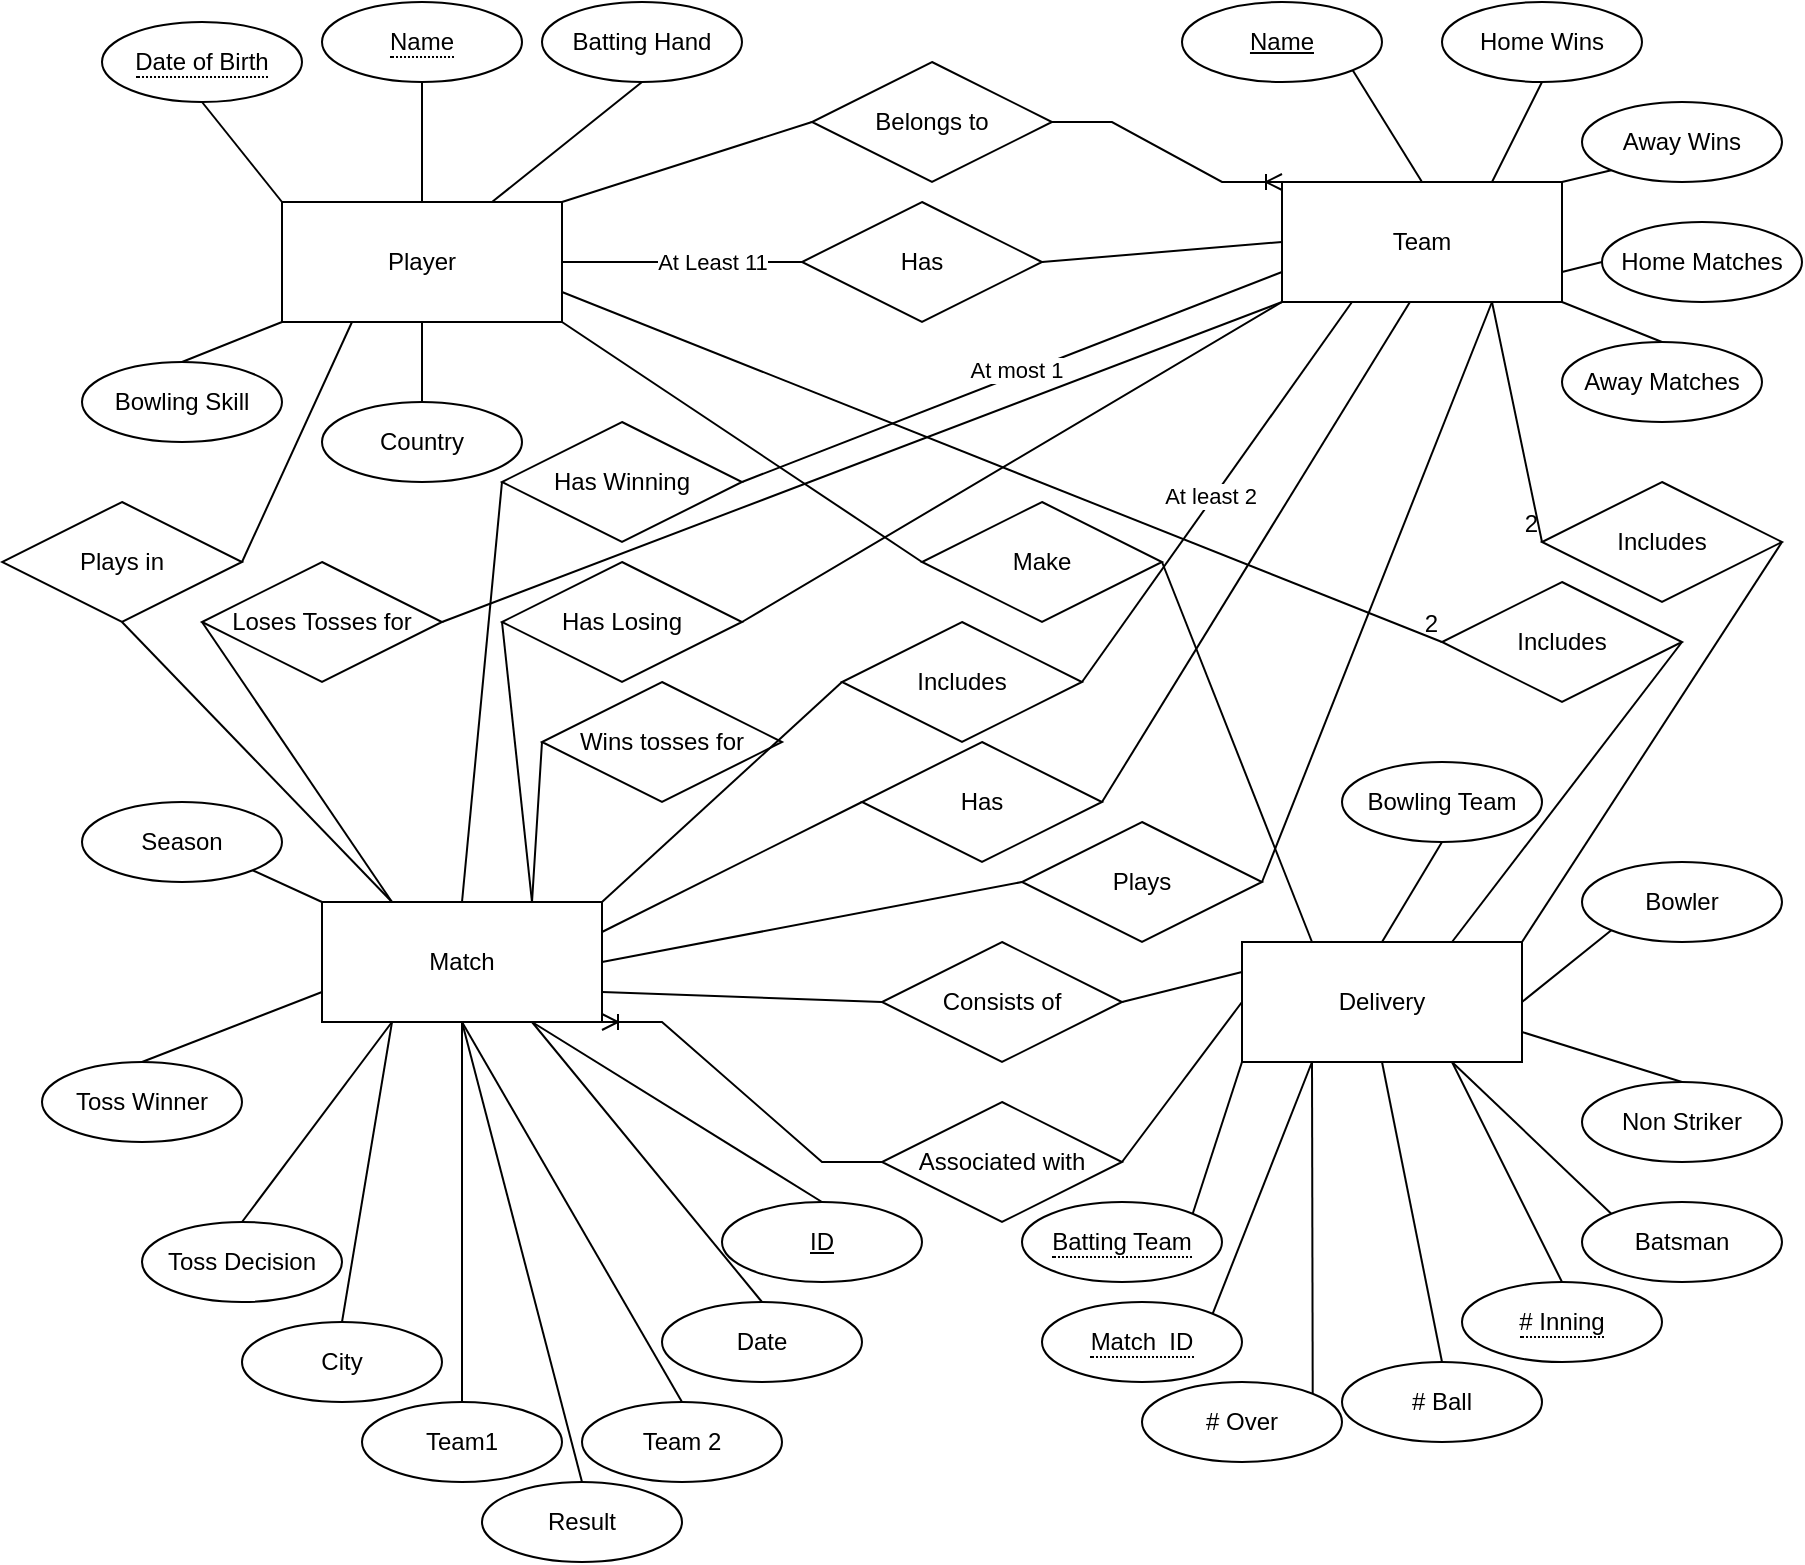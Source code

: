<mxfile version="24.0.7" type="github">
  <diagram name="Page-1" id="s7xkA5wSta2r6UFQL5zl">
    <mxGraphModel dx="1324" dy="584" grid="1" gridSize="10" guides="1" tooltips="1" connect="1" arrows="1" fold="1" page="1" pageScale="1" pageWidth="850" pageHeight="1100" math="0" shadow="0">
      <root>
        <mxCell id="0" />
        <mxCell id="1" parent="0" />
        <mxCell id="V4IDSgp5wQYeOkkttf2E-1" value="Player" style="whiteSpace=wrap;html=1;align=center;" parent="1" vertex="1">
          <mxGeometry x="100" y="110" width="140" height="60" as="geometry" />
        </mxCell>
        <mxCell id="V4IDSgp5wQYeOkkttf2E-2" value="Team" style="whiteSpace=wrap;html=1;align=center;" parent="1" vertex="1">
          <mxGeometry x="600" y="100" width="140" height="60" as="geometry" />
        </mxCell>
        <mxCell id="V4IDSgp5wQYeOkkttf2E-3" value="Delivery" style="whiteSpace=wrap;html=1;align=center;" parent="1" vertex="1">
          <mxGeometry x="580" y="480" width="140" height="60" as="geometry" />
        </mxCell>
        <mxCell id="V4IDSgp5wQYeOkkttf2E-4" value="Match" style="whiteSpace=wrap;html=1;align=center;" parent="1" vertex="1">
          <mxGeometry x="120" y="460" width="140" height="60" as="geometry" />
        </mxCell>
        <mxCell id="V4IDSgp5wQYeOkkttf2E-6" value="Associated with" style="shape=rhombus;perimeter=rhombusPerimeter;whiteSpace=wrap;html=1;align=center;" parent="1" vertex="1">
          <mxGeometry x="400" y="560" width="120" height="60" as="geometry" />
        </mxCell>
        <mxCell id="V4IDSgp5wQYeOkkttf2E-7" value="Wins tosses for" style="shape=rhombus;perimeter=rhombusPerimeter;whiteSpace=wrap;html=1;align=center;" parent="1" vertex="1">
          <mxGeometry x="230" y="350" width="120" height="60" as="geometry" />
        </mxCell>
        <mxCell id="V4IDSgp5wQYeOkkttf2E-8" value="Consists of" style="shape=rhombus;perimeter=rhombusPerimeter;whiteSpace=wrap;html=1;align=center;" parent="1" vertex="1">
          <mxGeometry x="400" y="480" width="120" height="60" as="geometry" />
        </mxCell>
        <mxCell id="V4IDSgp5wQYeOkkttf2E-9" value="Includes" style="shape=rhombus;perimeter=rhombusPerimeter;whiteSpace=wrap;html=1;align=center;" parent="1" vertex="1">
          <mxGeometry x="730" y="250" width="120" height="60" as="geometry" />
        </mxCell>
        <mxCell id="V4IDSgp5wQYeOkkttf2E-10" value="Has Losing" style="shape=rhombus;perimeter=rhombusPerimeter;whiteSpace=wrap;html=1;align=center;" parent="1" vertex="1">
          <mxGeometry x="210" y="290" width="120" height="60" as="geometry" />
        </mxCell>
        <mxCell id="V4IDSgp5wQYeOkkttf2E-11" value="Has Winning" style="shape=rhombus;perimeter=rhombusPerimeter;whiteSpace=wrap;html=1;align=center;" parent="1" vertex="1">
          <mxGeometry x="210" y="220" width="120" height="60" as="geometry" />
        </mxCell>
        <mxCell id="V4IDSgp5wQYeOkkttf2E-12" value="Belongs to" style="shape=rhombus;perimeter=rhombusPerimeter;whiteSpace=wrap;html=1;align=center;" parent="1" vertex="1">
          <mxGeometry x="365" y="40" width="120" height="60" as="geometry" />
        </mxCell>
        <mxCell id="V4IDSgp5wQYeOkkttf2E-13" value="Plays" style="shape=rhombus;perimeter=rhombusPerimeter;whiteSpace=wrap;html=1;align=center;" parent="1" vertex="1">
          <mxGeometry x="470" y="420" width="120" height="60" as="geometry" />
        </mxCell>
        <mxCell id="V4IDSgp5wQYeOkkttf2E-14" value="Make" style="shape=rhombus;perimeter=rhombusPerimeter;whiteSpace=wrap;html=1;align=center;" parent="1" vertex="1">
          <mxGeometry x="420" y="260" width="120" height="60" as="geometry" />
        </mxCell>
        <mxCell id="V4IDSgp5wQYeOkkttf2E-15" value="Loses Tosses for" style="shape=rhombus;perimeter=rhombusPerimeter;whiteSpace=wrap;html=1;align=center;" parent="1" vertex="1">
          <mxGeometry x="60" y="290" width="120" height="60" as="geometry" />
        </mxCell>
        <mxCell id="V4IDSgp5wQYeOkkttf2E-16" value="Has" style="shape=rhombus;perimeter=rhombusPerimeter;whiteSpace=wrap;html=1;align=center;" parent="1" vertex="1">
          <mxGeometry x="390" y="380" width="120" height="60" as="geometry" />
        </mxCell>
        <mxCell id="V4IDSgp5wQYeOkkttf2E-17" value="Includes" style="shape=rhombus;perimeter=rhombusPerimeter;whiteSpace=wrap;html=1;align=center;" parent="1" vertex="1">
          <mxGeometry x="680" y="300" width="120" height="60" as="geometry" />
        </mxCell>
        <mxCell id="V4IDSgp5wQYeOkkttf2E-18" value="Includes" style="shape=rhombus;perimeter=rhombusPerimeter;whiteSpace=wrap;html=1;align=center;" parent="1" vertex="1">
          <mxGeometry x="380" y="320" width="120" height="60" as="geometry" />
        </mxCell>
        <mxCell id="V4IDSgp5wQYeOkkttf2E-19" value="Plays in" style="shape=rhombus;perimeter=rhombusPerimeter;whiteSpace=wrap;html=1;align=center;" parent="1" vertex="1">
          <mxGeometry x="-40" y="260" width="120" height="60" as="geometry" />
        </mxCell>
        <mxCell id="V4IDSgp5wQYeOkkttf2E-20" value="Has" style="shape=rhombus;perimeter=rhombusPerimeter;whiteSpace=wrap;html=1;align=center;" parent="1" vertex="1">
          <mxGeometry x="360" y="110" width="120" height="60" as="geometry" />
        </mxCell>
        <mxCell id="jrK1UXfwRjFJ1fB_Q-Hg-1" value="" style="edgeStyle=entityRelationEdgeStyle;fontSize=12;html=1;endArrow=ERoneToMany;rounded=0;exitX=1;exitY=0.5;exitDx=0;exitDy=0;entryX=0;entryY=0;entryDx=0;entryDy=0;" parent="1" source="V4IDSgp5wQYeOkkttf2E-12" target="V4IDSgp5wQYeOkkttf2E-2" edge="1">
          <mxGeometry width="100" height="100" relative="1" as="geometry">
            <mxPoint x="490" y="140" as="sourcePoint" />
            <mxPoint x="590" y="40" as="targetPoint" />
          </mxGeometry>
        </mxCell>
        <mxCell id="jrK1UXfwRjFJ1fB_Q-Hg-2" value="" style="endArrow=none;html=1;rounded=0;exitX=1;exitY=0;exitDx=0;exitDy=0;entryX=0;entryY=0.5;entryDx=0;entryDy=0;" parent="1" source="V4IDSgp5wQYeOkkttf2E-1" target="V4IDSgp5wQYeOkkttf2E-12" edge="1">
          <mxGeometry relative="1" as="geometry">
            <mxPoint x="260" y="140" as="sourcePoint" />
            <mxPoint x="420" y="140" as="targetPoint" />
          </mxGeometry>
        </mxCell>
        <mxCell id="jrK1UXfwRjFJ1fB_Q-Hg-6" value="" style="endArrow=none;html=1;rounded=0;exitX=1;exitY=0;exitDx=0;exitDy=0;entryX=0;entryY=0.5;entryDx=0;entryDy=0;" parent="1" source="V4IDSgp5wQYeOkkttf2E-4" target="V4IDSgp5wQYeOkkttf2E-18" edge="1">
          <mxGeometry relative="1" as="geometry">
            <mxPoint x="190" y="480" as="sourcePoint" />
            <mxPoint x="350" y="480" as="targetPoint" />
          </mxGeometry>
        </mxCell>
        <mxCell id="jrK1UXfwRjFJ1fB_Q-Hg-7" value="" style="endArrow=none;html=1;rounded=0;exitX=1;exitY=0.5;exitDx=0;exitDy=0;entryX=0.25;entryY=1;entryDx=0;entryDy=0;" parent="1" source="V4IDSgp5wQYeOkkttf2E-18" target="V4IDSgp5wQYeOkkttf2E-2" edge="1">
          <mxGeometry relative="1" as="geometry">
            <mxPoint x="485" y="300" as="sourcePoint" />
            <mxPoint x="645" y="300" as="targetPoint" />
          </mxGeometry>
        </mxCell>
        <mxCell id="jrK1UXfwRjFJ1fB_Q-Hg-31" value="At least 2" style="edgeLabel;html=1;align=center;verticalAlign=middle;resizable=0;points=[];" parent="jrK1UXfwRjFJ1fB_Q-Hg-7" vertex="1" connectable="0">
          <mxGeometry x="-0.029" y="2" relative="1" as="geometry">
            <mxPoint as="offset" />
          </mxGeometry>
        </mxCell>
        <mxCell id="jrK1UXfwRjFJ1fB_Q-Hg-11" value="" style="endArrow=none;html=1;rounded=0;exitX=0;exitY=0.5;exitDx=0;exitDy=0;entryX=1;entryY=0.5;entryDx=0;entryDy=0;" parent="1" source="V4IDSgp5wQYeOkkttf2E-13" target="V4IDSgp5wQYeOkkttf2E-4" edge="1">
          <mxGeometry relative="1" as="geometry">
            <mxPoint x="400" y="340" as="sourcePoint" />
            <mxPoint x="560" y="340" as="targetPoint" />
          </mxGeometry>
        </mxCell>
        <mxCell id="jrK1UXfwRjFJ1fB_Q-Hg-12" value="" style="endArrow=none;html=1;rounded=0;exitX=1;exitY=0.75;exitDx=0;exitDy=0;entryX=0;entryY=0.5;entryDx=0;entryDy=0;" parent="1" source="V4IDSgp5wQYeOkkttf2E-4" target="V4IDSgp5wQYeOkkttf2E-8" edge="1">
          <mxGeometry relative="1" as="geometry">
            <mxPoint x="260" y="530" as="sourcePoint" />
            <mxPoint x="420" y="530" as="targetPoint" />
          </mxGeometry>
        </mxCell>
        <mxCell id="jrK1UXfwRjFJ1fB_Q-Hg-13" value="" style="endArrow=none;html=1;rounded=0;exitX=1;exitY=0.5;exitDx=0;exitDy=0;entryX=0;entryY=0.25;entryDx=0;entryDy=0;" parent="1" source="V4IDSgp5wQYeOkkttf2E-8" target="V4IDSgp5wQYeOkkttf2E-3" edge="1">
          <mxGeometry relative="1" as="geometry">
            <mxPoint x="340" y="340" as="sourcePoint" />
            <mxPoint x="500" y="340" as="targetPoint" />
          </mxGeometry>
        </mxCell>
        <mxCell id="jrK1UXfwRjFJ1fB_Q-Hg-14" value="" style="endArrow=none;html=1;rounded=0;exitX=1;exitY=1;exitDx=0;exitDy=0;entryX=0;entryY=0.5;entryDx=0;entryDy=0;" parent="1" source="V4IDSgp5wQYeOkkttf2E-1" target="V4IDSgp5wQYeOkkttf2E-14" edge="1">
          <mxGeometry relative="1" as="geometry">
            <mxPoint x="260" y="340" as="sourcePoint" />
            <mxPoint x="420" y="340" as="targetPoint" />
          </mxGeometry>
        </mxCell>
        <mxCell id="jrK1UXfwRjFJ1fB_Q-Hg-15" value="" style="endArrow=none;html=1;rounded=0;exitX=1;exitY=0.5;exitDx=0;exitDy=0;entryX=0.25;entryY=0;entryDx=0;entryDy=0;" parent="1" source="V4IDSgp5wQYeOkkttf2E-14" target="V4IDSgp5wQYeOkkttf2E-3" edge="1">
          <mxGeometry relative="1" as="geometry">
            <mxPoint x="490" y="340" as="sourcePoint" />
            <mxPoint x="650" y="340" as="targetPoint" />
          </mxGeometry>
        </mxCell>
        <mxCell id="jrK1UXfwRjFJ1fB_Q-Hg-16" value="" style="edgeStyle=entityRelationEdgeStyle;fontSize=12;html=1;endArrow=ERoneToMany;rounded=0;entryX=1;entryY=1;entryDx=0;entryDy=0;" parent="1" source="V4IDSgp5wQYeOkkttf2E-6" target="V4IDSgp5wQYeOkkttf2E-4" edge="1">
          <mxGeometry width="100" height="100" relative="1" as="geometry">
            <mxPoint x="230" y="670" as="sourcePoint" />
            <mxPoint x="330" y="570" as="targetPoint" />
          </mxGeometry>
        </mxCell>
        <mxCell id="jrK1UXfwRjFJ1fB_Q-Hg-17" value="" style="endArrow=none;html=1;rounded=0;exitX=1;exitY=0.5;exitDx=0;exitDy=0;entryX=0;entryY=0.5;entryDx=0;entryDy=0;" parent="1" source="V4IDSgp5wQYeOkkttf2E-6" target="V4IDSgp5wQYeOkkttf2E-3" edge="1">
          <mxGeometry relative="1" as="geometry">
            <mxPoint x="420" y="470" as="sourcePoint" />
            <mxPoint x="580" y="470" as="targetPoint" />
          </mxGeometry>
        </mxCell>
        <mxCell id="jrK1UXfwRjFJ1fB_Q-Hg-18" value="" style="endArrow=none;html=1;rounded=0;exitX=1;exitY=0.5;exitDx=0;exitDy=0;entryX=0;entryY=0.5;entryDx=0;entryDy=0;" parent="1" source="V4IDSgp5wQYeOkkttf2E-20" target="V4IDSgp5wQYeOkkttf2E-2" edge="1">
          <mxGeometry relative="1" as="geometry">
            <mxPoint x="440" y="250" as="sourcePoint" />
            <mxPoint x="600" y="250" as="targetPoint" />
          </mxGeometry>
        </mxCell>
        <mxCell id="jrK1UXfwRjFJ1fB_Q-Hg-19" value="" style="endArrow=none;html=1;rounded=0;exitX=1;exitY=0.5;exitDx=0;exitDy=0;entryX=0;entryY=0.5;entryDx=0;entryDy=0;" parent="1" source="V4IDSgp5wQYeOkkttf2E-1" target="V4IDSgp5wQYeOkkttf2E-20" edge="1">
          <mxGeometry relative="1" as="geometry">
            <mxPoint x="310" y="250" as="sourcePoint" />
            <mxPoint x="360" y="140" as="targetPoint" />
          </mxGeometry>
        </mxCell>
        <mxCell id="jrK1UXfwRjFJ1fB_Q-Hg-20" value="At Least 11" style="edgeLabel;html=1;align=center;verticalAlign=middle;resizable=0;points=[];" parent="jrK1UXfwRjFJ1fB_Q-Hg-19" vertex="1" connectable="0">
          <mxGeometry x="0.25" relative="1" as="geometry">
            <mxPoint as="offset" />
          </mxGeometry>
        </mxCell>
        <mxCell id="jrK1UXfwRjFJ1fB_Q-Hg-21" value="" style="endArrow=none;html=1;rounded=0;exitX=1;exitY=0.5;exitDx=0;exitDy=0;entryX=0;entryY=0.75;entryDx=0;entryDy=0;" parent="1" source="V4IDSgp5wQYeOkkttf2E-11" target="V4IDSgp5wQYeOkkttf2E-2" edge="1">
          <mxGeometry relative="1" as="geometry">
            <mxPoint x="240" y="390" as="sourcePoint" />
            <mxPoint x="400" y="390" as="targetPoint" />
          </mxGeometry>
        </mxCell>
        <mxCell id="jrK1UXfwRjFJ1fB_Q-Hg-24" value="At most 1" style="edgeLabel;html=1;align=center;verticalAlign=middle;resizable=0;points=[];" parent="jrK1UXfwRjFJ1fB_Q-Hg-21" vertex="1" connectable="0">
          <mxGeometry x="0.018" y="3" relative="1" as="geometry">
            <mxPoint as="offset" />
          </mxGeometry>
        </mxCell>
        <mxCell id="jrK1UXfwRjFJ1fB_Q-Hg-23" value="" style="endArrow=none;html=1;rounded=0;exitX=0.5;exitY=0;exitDx=0;exitDy=0;entryX=0;entryY=0.5;entryDx=0;entryDy=0;" parent="1" source="V4IDSgp5wQYeOkkttf2E-4" target="V4IDSgp5wQYeOkkttf2E-11" edge="1">
          <mxGeometry relative="1" as="geometry">
            <mxPoint x="210" y="390" as="sourcePoint" />
            <mxPoint x="370" y="390" as="targetPoint" />
          </mxGeometry>
        </mxCell>
        <mxCell id="jrK1UXfwRjFJ1fB_Q-Hg-25" value="" style="endArrow=none;html=1;rounded=0;exitX=1;exitY=0.75;exitDx=0;exitDy=0;entryX=0;entryY=0.5;entryDx=0;entryDy=0;" parent="1" source="V4IDSgp5wQYeOkkttf2E-1" target="V4IDSgp5wQYeOkkttf2E-17" edge="1">
          <mxGeometry relative="1" as="geometry">
            <mxPoint x="440" y="360" as="sourcePoint" />
            <mxPoint x="600" y="360" as="targetPoint" />
          </mxGeometry>
        </mxCell>
        <mxCell id="jrK1UXfwRjFJ1fB_Q-Hg-26" value="2" style="resizable=0;html=1;whiteSpace=wrap;align=right;verticalAlign=bottom;" parent="jrK1UXfwRjFJ1fB_Q-Hg-25" connectable="0" vertex="1">
          <mxGeometry x="1" relative="1" as="geometry" />
        </mxCell>
        <mxCell id="jrK1UXfwRjFJ1fB_Q-Hg-27" value="" style="endArrow=none;html=1;rounded=0;exitX=1;exitY=0.5;exitDx=0;exitDy=0;entryX=0.75;entryY=0;entryDx=0;entryDy=0;" parent="1" source="V4IDSgp5wQYeOkkttf2E-17" target="V4IDSgp5wQYeOkkttf2E-3" edge="1">
          <mxGeometry relative="1" as="geometry">
            <mxPoint x="560" y="360" as="sourcePoint" />
            <mxPoint x="720" y="360" as="targetPoint" />
          </mxGeometry>
        </mxCell>
        <mxCell id="jrK1UXfwRjFJ1fB_Q-Hg-30" value="" style="endArrow=none;html=1;rounded=0;exitX=1;exitY=0.25;exitDx=0;exitDy=0;entryX=0;entryY=0.5;entryDx=0;entryDy=0;" parent="1" source="V4IDSgp5wQYeOkkttf2E-4" target="V4IDSgp5wQYeOkkttf2E-16" edge="1">
          <mxGeometry relative="1" as="geometry">
            <mxPoint x="290" y="440" as="sourcePoint" />
            <mxPoint x="450" y="440" as="targetPoint" />
          </mxGeometry>
        </mxCell>
        <mxCell id="jrK1UXfwRjFJ1fB_Q-Hg-34" value="" style="endArrow=none;html=1;rounded=0;exitX=1;exitY=0.5;exitDx=0;exitDy=0;entryX=0.457;entryY=1;entryDx=0;entryDy=0;entryPerimeter=0;" parent="1" source="V4IDSgp5wQYeOkkttf2E-16" target="V4IDSgp5wQYeOkkttf2E-2" edge="1">
          <mxGeometry relative="1" as="geometry">
            <mxPoint x="380" y="310" as="sourcePoint" />
            <mxPoint x="540" y="310" as="targetPoint" />
          </mxGeometry>
        </mxCell>
        <mxCell id="jrK1UXfwRjFJ1fB_Q-Hg-35" value="" style="endArrow=none;html=1;rounded=0;exitX=1;exitY=0.5;exitDx=0;exitDy=0;entryX=0.75;entryY=1;entryDx=0;entryDy=0;" parent="1" source="V4IDSgp5wQYeOkkttf2E-13" target="V4IDSgp5wQYeOkkttf2E-2" edge="1">
          <mxGeometry relative="1" as="geometry">
            <mxPoint x="380" y="310" as="sourcePoint" />
            <mxPoint x="540" y="310" as="targetPoint" />
          </mxGeometry>
        </mxCell>
        <mxCell id="jrK1UXfwRjFJ1fB_Q-Hg-36" value="" style="endArrow=none;html=1;rounded=0;exitX=0.75;exitY=0;exitDx=0;exitDy=0;entryX=0;entryY=0.5;entryDx=0;entryDy=0;" parent="1" source="V4IDSgp5wQYeOkkttf2E-4" target="V4IDSgp5wQYeOkkttf2E-10" edge="1">
          <mxGeometry relative="1" as="geometry">
            <mxPoint x="250" y="330" as="sourcePoint" />
            <mxPoint x="410" y="330" as="targetPoint" />
          </mxGeometry>
        </mxCell>
        <mxCell id="jrK1UXfwRjFJ1fB_Q-Hg-37" value="" style="endArrow=none;html=1;rounded=0;exitX=1;exitY=0.5;exitDx=0;exitDy=0;entryX=0;entryY=1;entryDx=0;entryDy=0;" parent="1" source="V4IDSgp5wQYeOkkttf2E-10" target="V4IDSgp5wQYeOkkttf2E-2" edge="1">
          <mxGeometry relative="1" as="geometry">
            <mxPoint x="250" y="330" as="sourcePoint" />
            <mxPoint x="410" y="330" as="targetPoint" />
          </mxGeometry>
        </mxCell>
        <mxCell id="jrK1UXfwRjFJ1fB_Q-Hg-38" value="&lt;span style=&quot;border-bottom: 1px dotted&quot;&gt;Name&lt;/span&gt;" style="ellipse;whiteSpace=wrap;html=1;align=center;" parent="1" vertex="1">
          <mxGeometry x="120" y="10" width="100" height="40" as="geometry" />
        </mxCell>
        <mxCell id="jrK1UXfwRjFJ1fB_Q-Hg-39" value="&lt;span style=&quot;border-bottom: 1px dotted&quot;&gt;Date of Birth&lt;/span&gt;" style="ellipse;whiteSpace=wrap;html=1;align=center;" parent="1" vertex="1">
          <mxGeometry x="10" y="20" width="100" height="40" as="geometry" />
        </mxCell>
        <mxCell id="jrK1UXfwRjFJ1fB_Q-Hg-40" value="Batting Hand" style="ellipse;whiteSpace=wrap;html=1;align=center;" parent="1" vertex="1">
          <mxGeometry x="230" y="10" width="100" height="40" as="geometry" />
        </mxCell>
        <mxCell id="jrK1UXfwRjFJ1fB_Q-Hg-41" value="Bowling Skill" style="ellipse;whiteSpace=wrap;html=1;align=center;" parent="1" vertex="1">
          <mxGeometry y="190" width="100" height="40" as="geometry" />
        </mxCell>
        <mxCell id="jrK1UXfwRjFJ1fB_Q-Hg-42" value="Country" style="ellipse;whiteSpace=wrap;html=1;align=center;" parent="1" vertex="1">
          <mxGeometry x="120" y="210" width="100" height="40" as="geometry" />
        </mxCell>
        <mxCell id="jrK1UXfwRjFJ1fB_Q-Hg-43" value="" style="endArrow=none;html=1;rounded=0;exitX=0.5;exitY=0;exitDx=0;exitDy=0;entryX=0;entryY=1;entryDx=0;entryDy=0;" parent="1" source="jrK1UXfwRjFJ1fB_Q-Hg-41" target="V4IDSgp5wQYeOkkttf2E-1" edge="1">
          <mxGeometry relative="1" as="geometry">
            <mxPoint x="30" y="190" as="sourcePoint" />
            <mxPoint x="190" y="190" as="targetPoint" />
          </mxGeometry>
        </mxCell>
        <mxCell id="jrK1UXfwRjFJ1fB_Q-Hg-44" value="" style="endArrow=none;html=1;rounded=0;exitX=0.5;exitY=0;exitDx=0;exitDy=0;entryX=0.5;entryY=1;entryDx=0;entryDy=0;" parent="1" source="jrK1UXfwRjFJ1fB_Q-Hg-42" target="V4IDSgp5wQYeOkkttf2E-1" edge="1">
          <mxGeometry relative="1" as="geometry">
            <mxPoint x="30" y="190" as="sourcePoint" />
            <mxPoint x="190" y="190" as="targetPoint" />
          </mxGeometry>
        </mxCell>
        <mxCell id="jrK1UXfwRjFJ1fB_Q-Hg-45" value="" style="endArrow=none;html=1;rounded=0;exitX=0.5;exitY=1;exitDx=0;exitDy=0;entryX=0;entryY=0;entryDx=0;entryDy=0;" parent="1" source="jrK1UXfwRjFJ1fB_Q-Hg-39" target="V4IDSgp5wQYeOkkttf2E-1" edge="1">
          <mxGeometry relative="1" as="geometry">
            <mxPoint x="30" y="190" as="sourcePoint" />
            <mxPoint x="190" y="190" as="targetPoint" />
          </mxGeometry>
        </mxCell>
        <mxCell id="jrK1UXfwRjFJ1fB_Q-Hg-46" value="" style="endArrow=none;html=1;rounded=0;exitX=0.5;exitY=1;exitDx=0;exitDy=0;entryX=0.5;entryY=0;entryDx=0;entryDy=0;" parent="1" source="jrK1UXfwRjFJ1fB_Q-Hg-38" target="V4IDSgp5wQYeOkkttf2E-1" edge="1">
          <mxGeometry relative="1" as="geometry">
            <mxPoint x="30" y="190" as="sourcePoint" />
            <mxPoint x="190" y="190" as="targetPoint" />
          </mxGeometry>
        </mxCell>
        <mxCell id="jrK1UXfwRjFJ1fB_Q-Hg-47" value="" style="endArrow=none;html=1;rounded=0;exitX=0.75;exitY=0;exitDx=0;exitDy=0;entryX=0.5;entryY=1;entryDx=0;entryDy=0;" parent="1" source="V4IDSgp5wQYeOkkttf2E-1" target="jrK1UXfwRjFJ1fB_Q-Hg-40" edge="1">
          <mxGeometry relative="1" as="geometry">
            <mxPoint x="30" y="190" as="sourcePoint" />
            <mxPoint x="190" y="190" as="targetPoint" />
          </mxGeometry>
        </mxCell>
        <mxCell id="jrK1UXfwRjFJ1fB_Q-Hg-48" value="ID" style="ellipse;whiteSpace=wrap;html=1;align=center;fontStyle=4;" parent="1" vertex="1">
          <mxGeometry x="320" y="610" width="100" height="40" as="geometry" />
        </mxCell>
        <mxCell id="jrK1UXfwRjFJ1fB_Q-Hg-49" value="Date" style="ellipse;whiteSpace=wrap;html=1;align=center;" parent="1" vertex="1">
          <mxGeometry x="290" y="660" width="100" height="40" as="geometry" />
        </mxCell>
        <mxCell id="jrK1UXfwRjFJ1fB_Q-Hg-50" value="Team1" style="ellipse;whiteSpace=wrap;html=1;align=center;" parent="1" vertex="1">
          <mxGeometry x="140" y="710" width="100" height="40" as="geometry" />
        </mxCell>
        <mxCell id="jrK1UXfwRjFJ1fB_Q-Hg-51" value="City" style="ellipse;whiteSpace=wrap;html=1;align=center;" parent="1" vertex="1">
          <mxGeometry x="80" y="670" width="100" height="40" as="geometry" />
        </mxCell>
        <mxCell id="jrK1UXfwRjFJ1fB_Q-Hg-52" value="Season" style="ellipse;whiteSpace=wrap;html=1;align=center;" parent="1" vertex="1">
          <mxGeometry y="410" width="100" height="40" as="geometry" />
        </mxCell>
        <mxCell id="jrK1UXfwRjFJ1fB_Q-Hg-53" value="Team 2" style="ellipse;whiteSpace=wrap;html=1;align=center;" parent="1" vertex="1">
          <mxGeometry x="250" y="710" width="100" height="40" as="geometry" />
        </mxCell>
        <mxCell id="jrK1UXfwRjFJ1fB_Q-Hg-54" value="Toss Decision" style="ellipse;whiteSpace=wrap;html=1;align=center;" parent="1" vertex="1">
          <mxGeometry x="30" y="620" width="100" height="40" as="geometry" />
        </mxCell>
        <mxCell id="jrK1UXfwRjFJ1fB_Q-Hg-55" value="Toss Winner" style="ellipse;whiteSpace=wrap;html=1;align=center;" parent="1" vertex="1">
          <mxGeometry x="-20" y="540" width="100" height="40" as="geometry" />
        </mxCell>
        <mxCell id="jrK1UXfwRjFJ1fB_Q-Hg-56" value="Result" style="ellipse;whiteSpace=wrap;html=1;align=center;" parent="1" vertex="1">
          <mxGeometry x="200" y="750" width="100" height="40" as="geometry" />
        </mxCell>
        <mxCell id="jrK1UXfwRjFJ1fB_Q-Hg-57" value="" style="endArrow=none;html=1;rounded=0;exitX=0.75;exitY=1;exitDx=0;exitDy=0;entryX=0.5;entryY=0;entryDx=0;entryDy=0;" parent="1" source="V4IDSgp5wQYeOkkttf2E-4" target="jrK1UXfwRjFJ1fB_Q-Hg-48" edge="1">
          <mxGeometry relative="1" as="geometry">
            <mxPoint x="70" y="560" as="sourcePoint" />
            <mxPoint x="230" y="560" as="targetPoint" />
          </mxGeometry>
        </mxCell>
        <mxCell id="jrK1UXfwRjFJ1fB_Q-Hg-58" value="" style="endArrow=none;html=1;rounded=0;exitX=0.75;exitY=1;exitDx=0;exitDy=0;entryX=0.5;entryY=0;entryDx=0;entryDy=0;" parent="1" source="V4IDSgp5wQYeOkkttf2E-4" target="jrK1UXfwRjFJ1fB_Q-Hg-49" edge="1">
          <mxGeometry relative="1" as="geometry">
            <mxPoint x="70" y="560" as="sourcePoint" />
            <mxPoint x="230" y="560" as="targetPoint" />
          </mxGeometry>
        </mxCell>
        <mxCell id="jrK1UXfwRjFJ1fB_Q-Hg-59" value="" style="endArrow=none;html=1;rounded=0;exitX=0.5;exitY=1;exitDx=0;exitDy=0;entryX=0.5;entryY=0;entryDx=0;entryDy=0;" parent="1" source="V4IDSgp5wQYeOkkttf2E-4" target="jrK1UXfwRjFJ1fB_Q-Hg-53" edge="1">
          <mxGeometry relative="1" as="geometry">
            <mxPoint x="70" y="560" as="sourcePoint" />
            <mxPoint x="230" y="560" as="targetPoint" />
          </mxGeometry>
        </mxCell>
        <mxCell id="jrK1UXfwRjFJ1fB_Q-Hg-60" value="" style="endArrow=none;html=1;rounded=0;entryX=0.5;entryY=0;entryDx=0;entryDy=0;exitX=0.5;exitY=1;exitDx=0;exitDy=0;" parent="1" source="V4IDSgp5wQYeOkkttf2E-4" target="jrK1UXfwRjFJ1fB_Q-Hg-56" edge="1">
          <mxGeometry relative="1" as="geometry">
            <mxPoint x="90" y="550" as="sourcePoint" />
            <mxPoint x="230" y="560" as="targetPoint" />
          </mxGeometry>
        </mxCell>
        <mxCell id="jrK1UXfwRjFJ1fB_Q-Hg-61" value="" style="endArrow=none;html=1;rounded=0;exitX=0.5;exitY=1;exitDx=0;exitDy=0;entryX=0.5;entryY=0;entryDx=0;entryDy=0;" parent="1" source="V4IDSgp5wQYeOkkttf2E-4" target="jrK1UXfwRjFJ1fB_Q-Hg-50" edge="1">
          <mxGeometry relative="1" as="geometry">
            <mxPoint x="70" y="560" as="sourcePoint" />
            <mxPoint x="230" y="560" as="targetPoint" />
          </mxGeometry>
        </mxCell>
        <mxCell id="jrK1UXfwRjFJ1fB_Q-Hg-62" value="" style="endArrow=none;html=1;rounded=0;exitX=0.25;exitY=1;exitDx=0;exitDy=0;entryX=0.5;entryY=0;entryDx=0;entryDy=0;" parent="1" source="V4IDSgp5wQYeOkkttf2E-4" target="jrK1UXfwRjFJ1fB_Q-Hg-51" edge="1">
          <mxGeometry relative="1" as="geometry">
            <mxPoint x="70" y="560" as="sourcePoint" />
            <mxPoint x="230" y="560" as="targetPoint" />
          </mxGeometry>
        </mxCell>
        <mxCell id="jrK1UXfwRjFJ1fB_Q-Hg-63" value="" style="endArrow=none;html=1;rounded=0;exitX=1;exitY=1;exitDx=0;exitDy=0;entryX=0;entryY=0;entryDx=0;entryDy=0;" parent="1" source="jrK1UXfwRjFJ1fB_Q-Hg-52" target="V4IDSgp5wQYeOkkttf2E-4" edge="1">
          <mxGeometry relative="1" as="geometry">
            <mxPoint x="70" y="560" as="sourcePoint" />
            <mxPoint x="230" y="560" as="targetPoint" />
          </mxGeometry>
        </mxCell>
        <mxCell id="jrK1UXfwRjFJ1fB_Q-Hg-64" value="" style="endArrow=none;html=1;rounded=0;exitX=0.5;exitY=0;exitDx=0;exitDy=0;entryX=0.25;entryY=1;entryDx=0;entryDy=0;" parent="1" source="jrK1UXfwRjFJ1fB_Q-Hg-54" target="V4IDSgp5wQYeOkkttf2E-4" edge="1">
          <mxGeometry relative="1" as="geometry">
            <mxPoint x="100" y="540" as="sourcePoint" />
            <mxPoint x="260" y="540" as="targetPoint" />
          </mxGeometry>
        </mxCell>
        <mxCell id="jrK1UXfwRjFJ1fB_Q-Hg-65" value="" style="endArrow=none;html=1;rounded=0;exitX=0.5;exitY=0;exitDx=0;exitDy=0;entryX=0;entryY=0.75;entryDx=0;entryDy=0;" parent="1" source="jrK1UXfwRjFJ1fB_Q-Hg-55" target="V4IDSgp5wQYeOkkttf2E-4" edge="1">
          <mxGeometry relative="1" as="geometry">
            <mxPoint x="100" y="540" as="sourcePoint" />
            <mxPoint x="260" y="540" as="targetPoint" />
          </mxGeometry>
        </mxCell>
        <mxCell id="jrK1UXfwRjFJ1fB_Q-Hg-71" value="# Over" style="ellipse;whiteSpace=wrap;html=1;align=center;" parent="1" vertex="1">
          <mxGeometry x="530" y="700" width="100" height="40" as="geometry" />
        </mxCell>
        <mxCell id="jrK1UXfwRjFJ1fB_Q-Hg-72" value="# Ball" style="ellipse;whiteSpace=wrap;html=1;align=center;" parent="1" vertex="1">
          <mxGeometry x="630" y="690" width="100" height="40" as="geometry" />
        </mxCell>
        <mxCell id="jrK1UXfwRjFJ1fB_Q-Hg-73" value="Batsman" style="ellipse;whiteSpace=wrap;html=1;align=center;" parent="1" vertex="1">
          <mxGeometry x="750" y="610" width="100" height="40" as="geometry" />
        </mxCell>
        <mxCell id="jrK1UXfwRjFJ1fB_Q-Hg-74" value="Non Striker" style="ellipse;whiteSpace=wrap;html=1;align=center;" parent="1" vertex="1">
          <mxGeometry x="750" y="550" width="100" height="40" as="geometry" />
        </mxCell>
        <mxCell id="jrK1UXfwRjFJ1fB_Q-Hg-75" value="Bowler" style="ellipse;whiteSpace=wrap;html=1;align=center;" parent="1" vertex="1">
          <mxGeometry x="750" y="440" width="100" height="40" as="geometry" />
        </mxCell>
        <mxCell id="jrK1UXfwRjFJ1fB_Q-Hg-76" value="&lt;span style=&quot;border-bottom: 1px dotted&quot;&gt;Batting Team&lt;/span&gt;" style="ellipse;whiteSpace=wrap;html=1;align=center;" parent="1" vertex="1">
          <mxGeometry x="470" y="610" width="100" height="40" as="geometry" />
        </mxCell>
        <mxCell id="jrK1UXfwRjFJ1fB_Q-Hg-77" value="&lt;span style=&quot;border-bottom: 1px dotted&quot;&gt;# Inning&lt;/span&gt;" style="ellipse;whiteSpace=wrap;html=1;align=center;" parent="1" vertex="1">
          <mxGeometry x="690" y="650" width="100" height="40" as="geometry" />
        </mxCell>
        <mxCell id="jrK1UXfwRjFJ1fB_Q-Hg-78" value="&lt;span style=&quot;border-bottom: 1px dotted&quot;&gt;Match&amp;nbsp; ID&lt;/span&gt;" style="ellipse;whiteSpace=wrap;html=1;align=center;" parent="1" vertex="1">
          <mxGeometry x="480" y="660" width="100" height="40" as="geometry" />
        </mxCell>
        <mxCell id="jrK1UXfwRjFJ1fB_Q-Hg-80" value="Bowling Team" style="ellipse;whiteSpace=wrap;html=1;align=center;" parent="1" vertex="1">
          <mxGeometry x="630" y="390" width="100" height="40" as="geometry" />
        </mxCell>
        <mxCell id="jrK1UXfwRjFJ1fB_Q-Hg-81" value="" style="endArrow=none;html=1;rounded=0;exitX=1;exitY=0.5;exitDx=0;exitDy=0;entryX=0;entryY=1;entryDx=0;entryDy=0;" parent="1" source="V4IDSgp5wQYeOkkttf2E-3" target="jrK1UXfwRjFJ1fB_Q-Hg-75" edge="1">
          <mxGeometry relative="1" as="geometry">
            <mxPoint x="560" y="560" as="sourcePoint" />
            <mxPoint x="720" y="560" as="targetPoint" />
          </mxGeometry>
        </mxCell>
        <mxCell id="jrK1UXfwRjFJ1fB_Q-Hg-82" value="" style="endArrow=none;html=1;rounded=0;exitX=0.5;exitY=1;exitDx=0;exitDy=0;entryX=0.5;entryY=0;entryDx=0;entryDy=0;" parent="1" source="jrK1UXfwRjFJ1fB_Q-Hg-80" target="V4IDSgp5wQYeOkkttf2E-3" edge="1">
          <mxGeometry relative="1" as="geometry">
            <mxPoint x="560" y="560" as="sourcePoint" />
            <mxPoint x="720" y="560" as="targetPoint" />
          </mxGeometry>
        </mxCell>
        <mxCell id="jrK1UXfwRjFJ1fB_Q-Hg-83" value="" style="endArrow=none;html=1;rounded=0;exitX=1;exitY=0.75;exitDx=0;exitDy=0;entryX=0.5;entryY=0;entryDx=0;entryDy=0;" parent="1" source="V4IDSgp5wQYeOkkttf2E-3" target="jrK1UXfwRjFJ1fB_Q-Hg-74" edge="1">
          <mxGeometry relative="1" as="geometry">
            <mxPoint x="560" y="560" as="sourcePoint" />
            <mxPoint x="720" y="560" as="targetPoint" />
          </mxGeometry>
        </mxCell>
        <mxCell id="jrK1UXfwRjFJ1fB_Q-Hg-84" value="" style="endArrow=none;html=1;rounded=0;exitX=0.75;exitY=1;exitDx=0;exitDy=0;entryX=0;entryY=0;entryDx=0;entryDy=0;" parent="1" source="V4IDSgp5wQYeOkkttf2E-3" target="jrK1UXfwRjFJ1fB_Q-Hg-73" edge="1">
          <mxGeometry relative="1" as="geometry">
            <mxPoint x="560" y="560" as="sourcePoint" />
            <mxPoint x="720" y="560" as="targetPoint" />
          </mxGeometry>
        </mxCell>
        <mxCell id="jrK1UXfwRjFJ1fB_Q-Hg-85" value="" style="endArrow=none;html=1;rounded=0;exitX=0.75;exitY=1;exitDx=0;exitDy=0;entryX=0.5;entryY=0;entryDx=0;entryDy=0;" parent="1" source="V4IDSgp5wQYeOkkttf2E-3" target="jrK1UXfwRjFJ1fB_Q-Hg-77" edge="1">
          <mxGeometry relative="1" as="geometry">
            <mxPoint x="560" y="560" as="sourcePoint" />
            <mxPoint x="720" y="560" as="targetPoint" />
          </mxGeometry>
        </mxCell>
        <mxCell id="jrK1UXfwRjFJ1fB_Q-Hg-86" value="" style="endArrow=none;html=1;rounded=0;exitX=0.5;exitY=1;exitDx=0;exitDy=0;entryX=0.5;entryY=0;entryDx=0;entryDy=0;" parent="1" source="V4IDSgp5wQYeOkkttf2E-3" target="jrK1UXfwRjFJ1fB_Q-Hg-72" edge="1">
          <mxGeometry relative="1" as="geometry">
            <mxPoint x="560" y="560" as="sourcePoint" />
            <mxPoint x="720" y="560" as="targetPoint" />
          </mxGeometry>
        </mxCell>
        <mxCell id="jrK1UXfwRjFJ1fB_Q-Hg-87" value="" style="endArrow=none;html=1;rounded=0;exitX=1;exitY=0;exitDx=0;exitDy=0;entryX=0;entryY=1;entryDx=0;entryDy=0;" parent="1" source="jrK1UXfwRjFJ1fB_Q-Hg-76" target="V4IDSgp5wQYeOkkttf2E-3" edge="1">
          <mxGeometry relative="1" as="geometry">
            <mxPoint x="560" y="560" as="sourcePoint" />
            <mxPoint x="720" y="560" as="targetPoint" />
          </mxGeometry>
        </mxCell>
        <mxCell id="jrK1UXfwRjFJ1fB_Q-Hg-88" value="" style="endArrow=none;html=1;rounded=0;exitX=1;exitY=0;exitDx=0;exitDy=0;entryX=0.25;entryY=1;entryDx=0;entryDy=0;" parent="1" source="jrK1UXfwRjFJ1fB_Q-Hg-78" target="V4IDSgp5wQYeOkkttf2E-3" edge="1">
          <mxGeometry relative="1" as="geometry">
            <mxPoint x="560" y="560" as="sourcePoint" />
            <mxPoint x="720" y="560" as="targetPoint" />
          </mxGeometry>
        </mxCell>
        <mxCell id="jrK1UXfwRjFJ1fB_Q-Hg-89" value="" style="endArrow=none;html=1;rounded=0;exitX=1;exitY=0;exitDx=0;exitDy=0;entryX=0.25;entryY=1;entryDx=0;entryDy=0;" parent="1" source="jrK1UXfwRjFJ1fB_Q-Hg-71" target="V4IDSgp5wQYeOkkttf2E-3" edge="1">
          <mxGeometry relative="1" as="geometry">
            <mxPoint x="560" y="560" as="sourcePoint" />
            <mxPoint x="720" y="560" as="targetPoint" />
          </mxGeometry>
        </mxCell>
        <mxCell id="jrK1UXfwRjFJ1fB_Q-Hg-90" value="Name" style="ellipse;whiteSpace=wrap;html=1;align=center;fontStyle=4;" parent="1" vertex="1">
          <mxGeometry x="550" y="10" width="100" height="40" as="geometry" />
        </mxCell>
        <mxCell id="jrK1UXfwRjFJ1fB_Q-Hg-91" value="Away Wins" style="ellipse;whiteSpace=wrap;html=1;align=center;" parent="1" vertex="1">
          <mxGeometry x="750" y="60" width="100" height="40" as="geometry" />
        </mxCell>
        <mxCell id="jrK1UXfwRjFJ1fB_Q-Hg-92" value="Home Wins" style="ellipse;whiteSpace=wrap;html=1;align=center;" parent="1" vertex="1">
          <mxGeometry x="680" y="10" width="100" height="40" as="geometry" />
        </mxCell>
        <mxCell id="jrK1UXfwRjFJ1fB_Q-Hg-94" value="" style="endArrow=none;html=1;rounded=0;exitX=0.75;exitY=0;exitDx=0;exitDy=0;entryX=0.5;entryY=1;entryDx=0;entryDy=0;" parent="1" source="V4IDSgp5wQYeOkkttf2E-2" target="jrK1UXfwRjFJ1fB_Q-Hg-92" edge="1">
          <mxGeometry relative="1" as="geometry">
            <mxPoint x="700" y="190" as="sourcePoint" />
            <mxPoint x="860" y="190" as="targetPoint" />
          </mxGeometry>
        </mxCell>
        <mxCell id="jrK1UXfwRjFJ1fB_Q-Hg-95" value="Away Matches" style="ellipse;whiteSpace=wrap;html=1;align=center;" parent="1" vertex="1">
          <mxGeometry x="740" y="180" width="100" height="40" as="geometry" />
        </mxCell>
        <mxCell id="jrK1UXfwRjFJ1fB_Q-Hg-96" value="Home Matches" style="ellipse;whiteSpace=wrap;html=1;align=center;" parent="1" vertex="1">
          <mxGeometry x="760" y="120" width="100" height="40" as="geometry" />
        </mxCell>
        <mxCell id="jrK1UXfwRjFJ1fB_Q-Hg-97" value="" style="endArrow=none;html=1;rounded=0;exitX=1;exitY=1;exitDx=0;exitDy=0;entryX=0.5;entryY=0;entryDx=0;entryDy=0;" parent="1" source="V4IDSgp5wQYeOkkttf2E-2" target="jrK1UXfwRjFJ1fB_Q-Hg-95" edge="1">
          <mxGeometry relative="1" as="geometry">
            <mxPoint x="700" y="190" as="sourcePoint" />
            <mxPoint x="860" y="190" as="targetPoint" />
          </mxGeometry>
        </mxCell>
        <mxCell id="jrK1UXfwRjFJ1fB_Q-Hg-98" value="" style="endArrow=none;html=1;rounded=0;exitX=1;exitY=0.75;exitDx=0;exitDy=0;entryX=0;entryY=0.5;entryDx=0;entryDy=0;" parent="1" source="V4IDSgp5wQYeOkkttf2E-2" target="jrK1UXfwRjFJ1fB_Q-Hg-96" edge="1">
          <mxGeometry relative="1" as="geometry">
            <mxPoint x="700" y="190" as="sourcePoint" />
            <mxPoint x="860" y="190" as="targetPoint" />
          </mxGeometry>
        </mxCell>
        <mxCell id="jrK1UXfwRjFJ1fB_Q-Hg-99" value="" style="endArrow=none;html=1;rounded=0;exitX=1;exitY=0;exitDx=0;exitDy=0;entryX=0;entryY=1;entryDx=0;entryDy=0;" parent="1" source="V4IDSgp5wQYeOkkttf2E-2" target="jrK1UXfwRjFJ1fB_Q-Hg-91" edge="1">
          <mxGeometry relative="1" as="geometry">
            <mxPoint x="700" y="190" as="sourcePoint" />
            <mxPoint x="860" y="190" as="targetPoint" />
          </mxGeometry>
        </mxCell>
        <mxCell id="jrK1UXfwRjFJ1fB_Q-Hg-100" value="" style="endArrow=none;html=1;rounded=0;exitX=0.5;exitY=0;exitDx=0;exitDy=0;entryX=1;entryY=1;entryDx=0;entryDy=0;" parent="1" source="V4IDSgp5wQYeOkkttf2E-2" target="jrK1UXfwRjFJ1fB_Q-Hg-90" edge="1">
          <mxGeometry relative="1" as="geometry">
            <mxPoint x="700" y="190" as="sourcePoint" />
            <mxPoint x="860" y="190" as="targetPoint" />
          </mxGeometry>
        </mxCell>
        <mxCell id="jrK1UXfwRjFJ1fB_Q-Hg-101" value="" style="endArrow=none;html=1;rounded=0;exitX=1;exitY=0.5;exitDx=0;exitDy=0;entryX=0;entryY=1;entryDx=0;entryDy=0;" parent="1" source="V4IDSgp5wQYeOkkttf2E-15" target="V4IDSgp5wQYeOkkttf2E-2" edge="1">
          <mxGeometry relative="1" as="geometry">
            <mxPoint x="120" y="240" as="sourcePoint" />
            <mxPoint x="280" y="240" as="targetPoint" />
          </mxGeometry>
        </mxCell>
        <mxCell id="jrK1UXfwRjFJ1fB_Q-Hg-102" value="" style="endArrow=none;html=1;rounded=0;exitX=0;exitY=0.5;exitDx=0;exitDy=0;entryX=0.25;entryY=0;entryDx=0;entryDy=0;" parent="1" source="V4IDSgp5wQYeOkkttf2E-15" target="V4IDSgp5wQYeOkkttf2E-4" edge="1">
          <mxGeometry relative="1" as="geometry">
            <mxPoint x="170" y="240" as="sourcePoint" />
            <mxPoint x="330" y="240" as="targetPoint" />
          </mxGeometry>
        </mxCell>
        <mxCell id="jrK1UXfwRjFJ1fB_Q-Hg-103" value="" style="endArrow=none;html=1;rounded=0;exitX=1;exitY=0;exitDx=0;exitDy=0;entryX=1;entryY=0.5;entryDx=0;entryDy=0;" parent="1" source="V4IDSgp5wQYeOkkttf2E-3" target="V4IDSgp5wQYeOkkttf2E-9" edge="1">
          <mxGeometry relative="1" as="geometry">
            <mxPoint x="650" y="350" as="sourcePoint" />
            <mxPoint x="810" y="350" as="targetPoint" />
          </mxGeometry>
        </mxCell>
        <mxCell id="jrK1UXfwRjFJ1fB_Q-Hg-107" value="" style="endArrow=none;html=1;rounded=0;exitX=0.75;exitY=1;exitDx=0;exitDy=0;entryX=0;entryY=0.5;entryDx=0;entryDy=0;" parent="1" source="V4IDSgp5wQYeOkkttf2E-2" target="V4IDSgp5wQYeOkkttf2E-9" edge="1">
          <mxGeometry relative="1" as="geometry">
            <mxPoint x="650" y="350" as="sourcePoint" />
            <mxPoint x="810" y="350" as="targetPoint" />
          </mxGeometry>
        </mxCell>
        <mxCell id="jrK1UXfwRjFJ1fB_Q-Hg-108" value="2" style="resizable=0;html=1;whiteSpace=wrap;align=right;verticalAlign=bottom;" parent="jrK1UXfwRjFJ1fB_Q-Hg-107" connectable="0" vertex="1">
          <mxGeometry x="1" relative="1" as="geometry" />
        </mxCell>
        <mxCell id="AkN_dLoJdrVl1_MykbD2-1" value="" style="endArrow=none;html=1;rounded=0;fontSize=12;startSize=8;endSize=8;curved=1;exitX=1;exitY=0.5;exitDx=0;exitDy=0;entryX=0.25;entryY=1;entryDx=0;entryDy=0;" edge="1" parent="1" source="V4IDSgp5wQYeOkkttf2E-19" target="V4IDSgp5wQYeOkkttf2E-1">
          <mxGeometry relative="1" as="geometry">
            <mxPoint x="30" y="300" as="sourcePoint" />
            <mxPoint x="190" y="300" as="targetPoint" />
          </mxGeometry>
        </mxCell>
        <mxCell id="AkN_dLoJdrVl1_MykbD2-2" value="" style="endArrow=none;html=1;rounded=0;fontSize=12;startSize=8;endSize=8;curved=1;exitX=0.5;exitY=1;exitDx=0;exitDy=0;entryX=0.25;entryY=0;entryDx=0;entryDy=0;" edge="1" parent="1" source="V4IDSgp5wQYeOkkttf2E-19" target="V4IDSgp5wQYeOkkttf2E-4">
          <mxGeometry relative="1" as="geometry">
            <mxPoint x="30" y="300" as="sourcePoint" />
            <mxPoint x="190" y="300" as="targetPoint" />
          </mxGeometry>
        </mxCell>
        <mxCell id="AkN_dLoJdrVl1_MykbD2-3" value="" style="endArrow=none;html=1;rounded=0;fontSize=12;startSize=8;endSize=8;curved=1;exitX=0.75;exitY=0;exitDx=0;exitDy=0;entryX=0;entryY=0.5;entryDx=0;entryDy=0;" edge="1" parent="1" source="V4IDSgp5wQYeOkkttf2E-4" target="V4IDSgp5wQYeOkkttf2E-7">
          <mxGeometry relative="1" as="geometry">
            <mxPoint x="140" y="340" as="sourcePoint" />
            <mxPoint x="300" y="340" as="targetPoint" />
          </mxGeometry>
        </mxCell>
      </root>
    </mxGraphModel>
  </diagram>
</mxfile>
